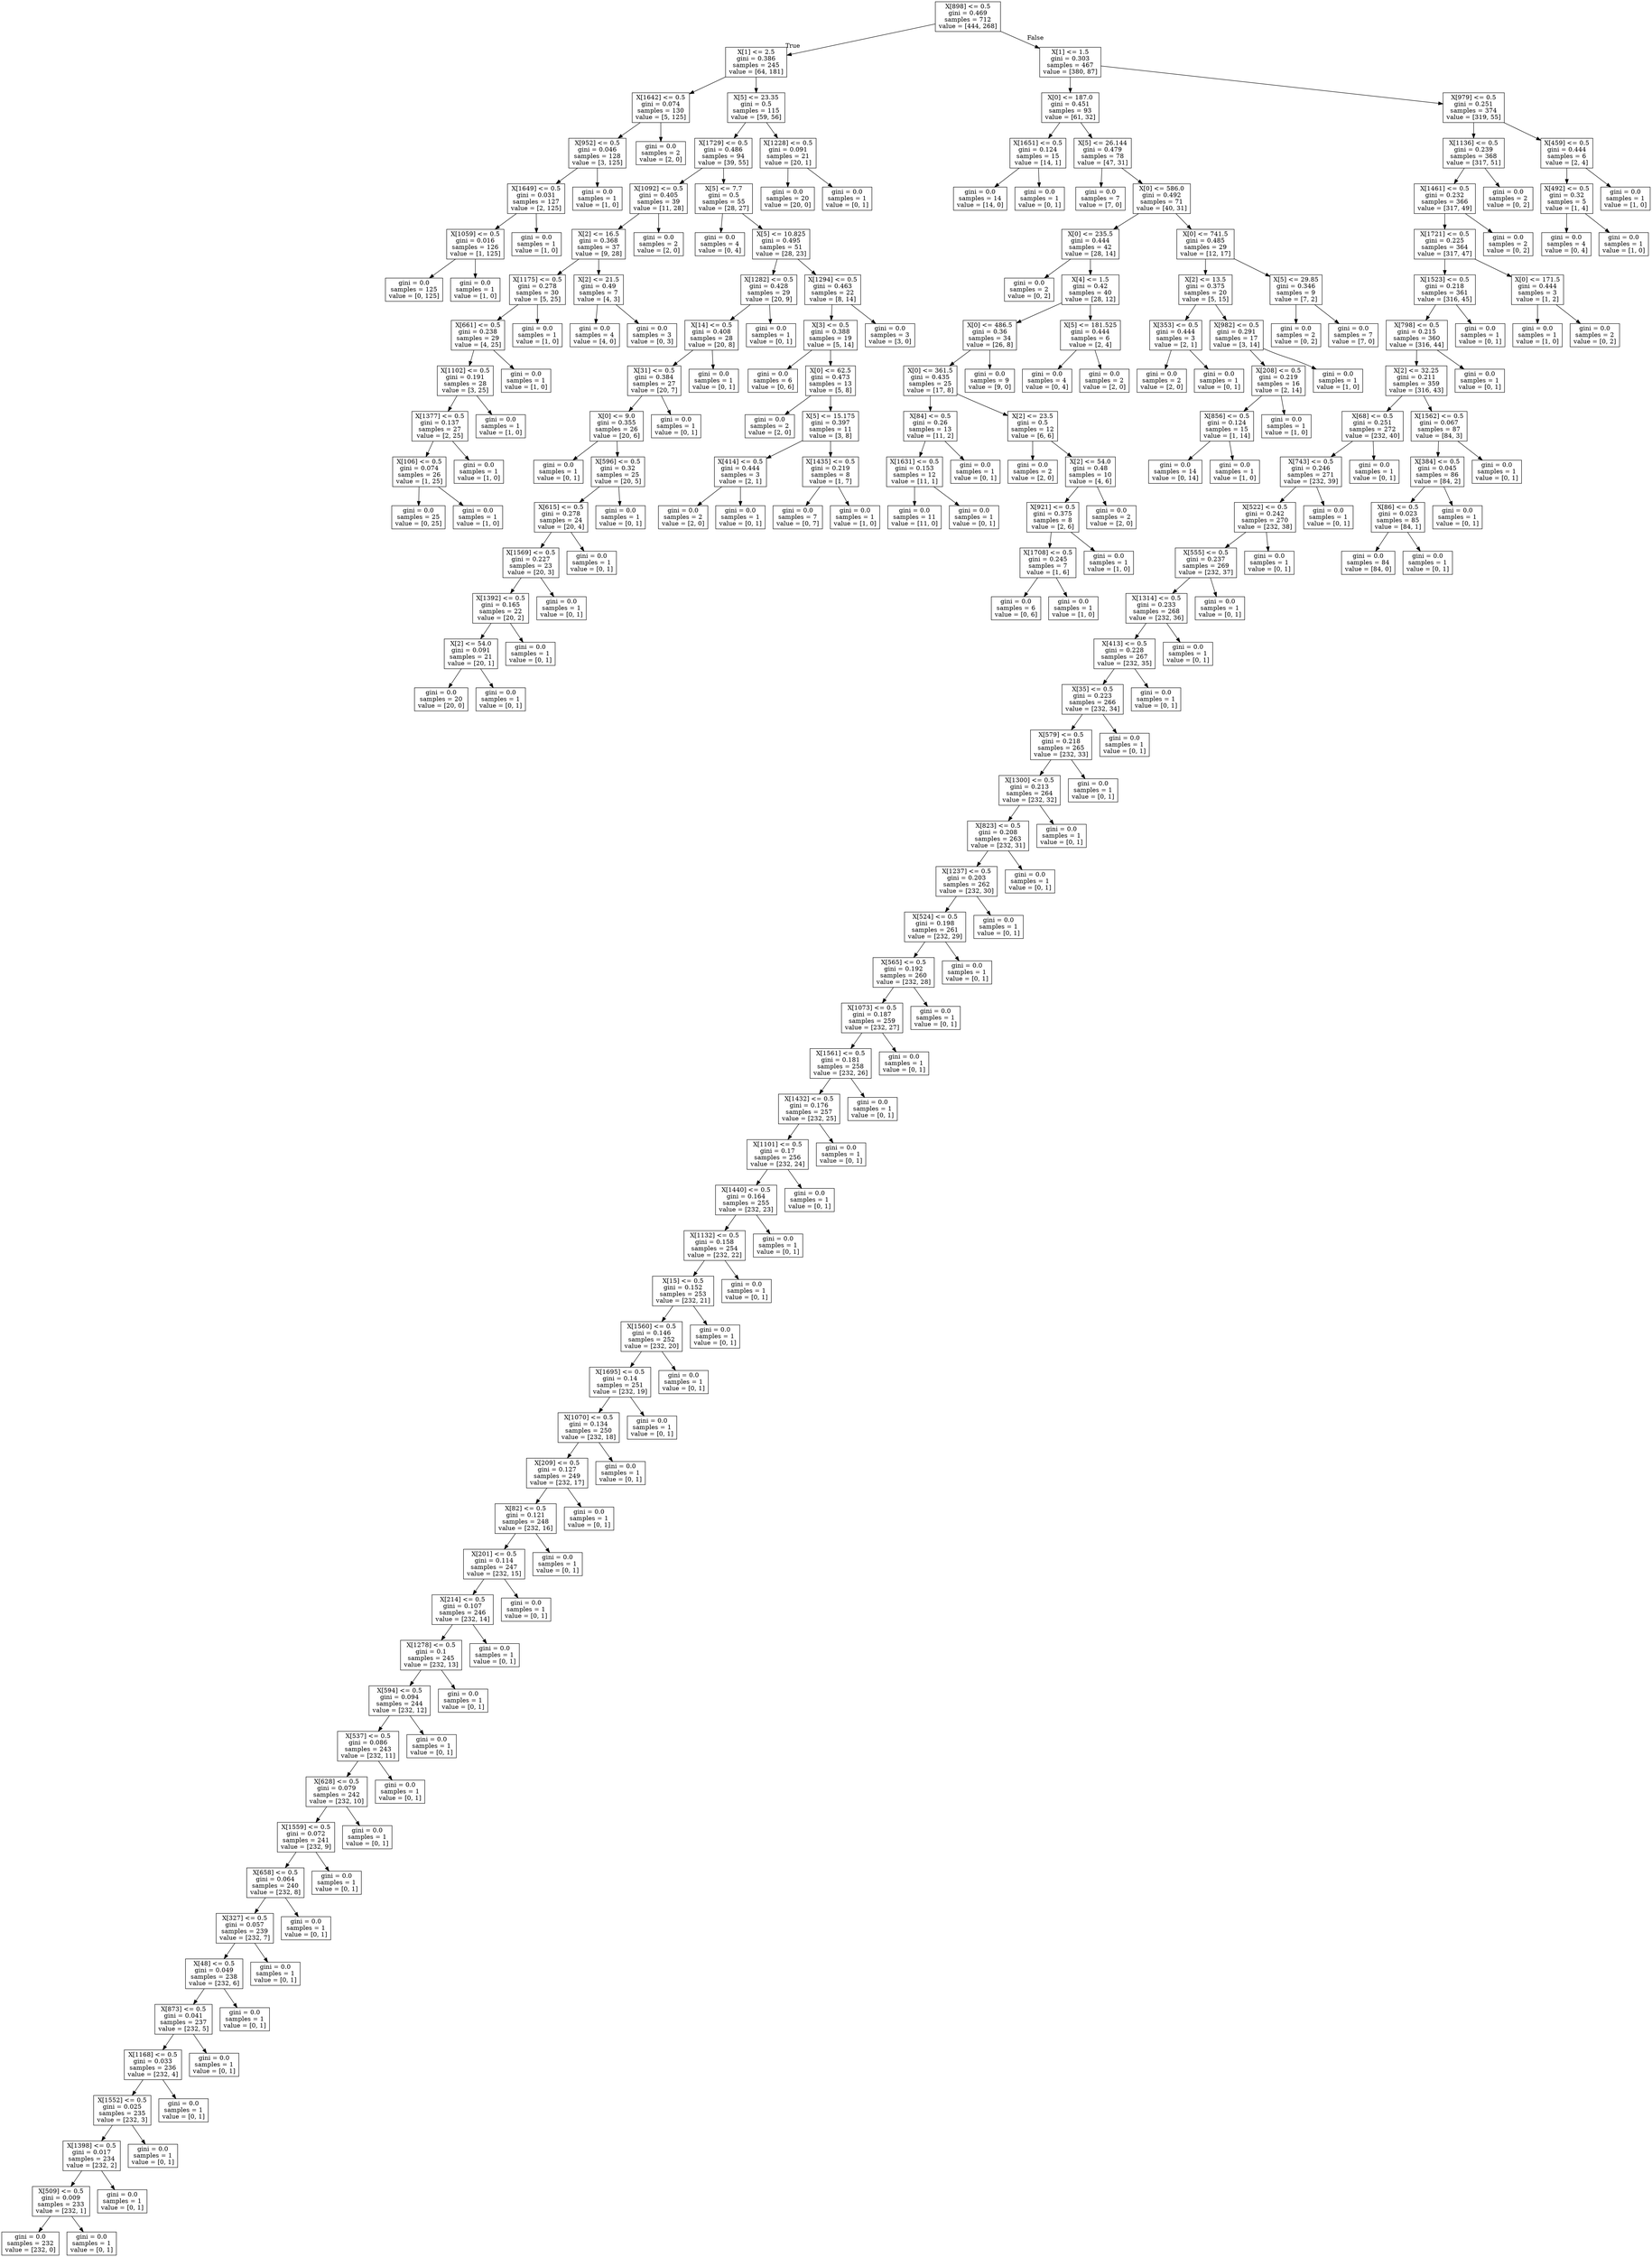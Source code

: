digraph Tree {
node [shape=box] ;
0 [label="X[898] <= 0.5\ngini = 0.469\nsamples = 712\nvalue = [444, 268]"] ;
1 [label="X[1] <= 2.5\ngini = 0.386\nsamples = 245\nvalue = [64, 181]"] ;
0 -> 1 [labeldistance=2.5, labelangle=45, headlabel="True"] ;
2 [label="X[1642] <= 0.5\ngini = 0.074\nsamples = 130\nvalue = [5, 125]"] ;
1 -> 2 ;
3 [label="X[952] <= 0.5\ngini = 0.046\nsamples = 128\nvalue = [3, 125]"] ;
2 -> 3 ;
4 [label="X[1649] <= 0.5\ngini = 0.031\nsamples = 127\nvalue = [2, 125]"] ;
3 -> 4 ;
5 [label="X[1059] <= 0.5\ngini = 0.016\nsamples = 126\nvalue = [1, 125]"] ;
4 -> 5 ;
6 [label="gini = 0.0\nsamples = 125\nvalue = [0, 125]"] ;
5 -> 6 ;
7 [label="gini = 0.0\nsamples = 1\nvalue = [1, 0]"] ;
5 -> 7 ;
8 [label="gini = 0.0\nsamples = 1\nvalue = [1, 0]"] ;
4 -> 8 ;
9 [label="gini = 0.0\nsamples = 1\nvalue = [1, 0]"] ;
3 -> 9 ;
10 [label="gini = 0.0\nsamples = 2\nvalue = [2, 0]"] ;
2 -> 10 ;
11 [label="X[5] <= 23.35\ngini = 0.5\nsamples = 115\nvalue = [59, 56]"] ;
1 -> 11 ;
12 [label="X[1729] <= 0.5\ngini = 0.486\nsamples = 94\nvalue = [39, 55]"] ;
11 -> 12 ;
13 [label="X[1092] <= 0.5\ngini = 0.405\nsamples = 39\nvalue = [11, 28]"] ;
12 -> 13 ;
14 [label="X[2] <= 16.5\ngini = 0.368\nsamples = 37\nvalue = [9, 28]"] ;
13 -> 14 ;
15 [label="X[1175] <= 0.5\ngini = 0.278\nsamples = 30\nvalue = [5, 25]"] ;
14 -> 15 ;
16 [label="X[661] <= 0.5\ngini = 0.238\nsamples = 29\nvalue = [4, 25]"] ;
15 -> 16 ;
17 [label="X[1102] <= 0.5\ngini = 0.191\nsamples = 28\nvalue = [3, 25]"] ;
16 -> 17 ;
18 [label="X[1377] <= 0.5\ngini = 0.137\nsamples = 27\nvalue = [2, 25]"] ;
17 -> 18 ;
19 [label="X[106] <= 0.5\ngini = 0.074\nsamples = 26\nvalue = [1, 25]"] ;
18 -> 19 ;
20 [label="gini = 0.0\nsamples = 25\nvalue = [0, 25]"] ;
19 -> 20 ;
21 [label="gini = 0.0\nsamples = 1\nvalue = [1, 0]"] ;
19 -> 21 ;
22 [label="gini = 0.0\nsamples = 1\nvalue = [1, 0]"] ;
18 -> 22 ;
23 [label="gini = 0.0\nsamples = 1\nvalue = [1, 0]"] ;
17 -> 23 ;
24 [label="gini = 0.0\nsamples = 1\nvalue = [1, 0]"] ;
16 -> 24 ;
25 [label="gini = 0.0\nsamples = 1\nvalue = [1, 0]"] ;
15 -> 25 ;
26 [label="X[2] <= 21.5\ngini = 0.49\nsamples = 7\nvalue = [4, 3]"] ;
14 -> 26 ;
27 [label="gini = 0.0\nsamples = 4\nvalue = [4, 0]"] ;
26 -> 27 ;
28 [label="gini = 0.0\nsamples = 3\nvalue = [0, 3]"] ;
26 -> 28 ;
29 [label="gini = 0.0\nsamples = 2\nvalue = [2, 0]"] ;
13 -> 29 ;
30 [label="X[5] <= 7.7\ngini = 0.5\nsamples = 55\nvalue = [28, 27]"] ;
12 -> 30 ;
31 [label="gini = 0.0\nsamples = 4\nvalue = [0, 4]"] ;
30 -> 31 ;
32 [label="X[5] <= 10.825\ngini = 0.495\nsamples = 51\nvalue = [28, 23]"] ;
30 -> 32 ;
33 [label="X[1282] <= 0.5\ngini = 0.428\nsamples = 29\nvalue = [20, 9]"] ;
32 -> 33 ;
34 [label="X[14] <= 0.5\ngini = 0.408\nsamples = 28\nvalue = [20, 8]"] ;
33 -> 34 ;
35 [label="X[31] <= 0.5\ngini = 0.384\nsamples = 27\nvalue = [20, 7]"] ;
34 -> 35 ;
36 [label="X[0] <= 9.0\ngini = 0.355\nsamples = 26\nvalue = [20, 6]"] ;
35 -> 36 ;
37 [label="gini = 0.0\nsamples = 1\nvalue = [0, 1]"] ;
36 -> 37 ;
38 [label="X[596] <= 0.5\ngini = 0.32\nsamples = 25\nvalue = [20, 5]"] ;
36 -> 38 ;
39 [label="X[615] <= 0.5\ngini = 0.278\nsamples = 24\nvalue = [20, 4]"] ;
38 -> 39 ;
40 [label="X[1569] <= 0.5\ngini = 0.227\nsamples = 23\nvalue = [20, 3]"] ;
39 -> 40 ;
41 [label="X[1392] <= 0.5\ngini = 0.165\nsamples = 22\nvalue = [20, 2]"] ;
40 -> 41 ;
42 [label="X[2] <= 54.0\ngini = 0.091\nsamples = 21\nvalue = [20, 1]"] ;
41 -> 42 ;
43 [label="gini = 0.0\nsamples = 20\nvalue = [20, 0]"] ;
42 -> 43 ;
44 [label="gini = 0.0\nsamples = 1\nvalue = [0, 1]"] ;
42 -> 44 ;
45 [label="gini = 0.0\nsamples = 1\nvalue = [0, 1]"] ;
41 -> 45 ;
46 [label="gini = 0.0\nsamples = 1\nvalue = [0, 1]"] ;
40 -> 46 ;
47 [label="gini = 0.0\nsamples = 1\nvalue = [0, 1]"] ;
39 -> 47 ;
48 [label="gini = 0.0\nsamples = 1\nvalue = [0, 1]"] ;
38 -> 48 ;
49 [label="gini = 0.0\nsamples = 1\nvalue = [0, 1]"] ;
35 -> 49 ;
50 [label="gini = 0.0\nsamples = 1\nvalue = [0, 1]"] ;
34 -> 50 ;
51 [label="gini = 0.0\nsamples = 1\nvalue = [0, 1]"] ;
33 -> 51 ;
52 [label="X[1294] <= 0.5\ngini = 0.463\nsamples = 22\nvalue = [8, 14]"] ;
32 -> 52 ;
53 [label="X[3] <= 0.5\ngini = 0.388\nsamples = 19\nvalue = [5, 14]"] ;
52 -> 53 ;
54 [label="gini = 0.0\nsamples = 6\nvalue = [0, 6]"] ;
53 -> 54 ;
55 [label="X[0] <= 62.5\ngini = 0.473\nsamples = 13\nvalue = [5, 8]"] ;
53 -> 55 ;
56 [label="gini = 0.0\nsamples = 2\nvalue = [2, 0]"] ;
55 -> 56 ;
57 [label="X[5] <= 15.175\ngini = 0.397\nsamples = 11\nvalue = [3, 8]"] ;
55 -> 57 ;
58 [label="X[414] <= 0.5\ngini = 0.444\nsamples = 3\nvalue = [2, 1]"] ;
57 -> 58 ;
59 [label="gini = 0.0\nsamples = 2\nvalue = [2, 0]"] ;
58 -> 59 ;
60 [label="gini = 0.0\nsamples = 1\nvalue = [0, 1]"] ;
58 -> 60 ;
61 [label="X[1435] <= 0.5\ngini = 0.219\nsamples = 8\nvalue = [1, 7]"] ;
57 -> 61 ;
62 [label="gini = 0.0\nsamples = 7\nvalue = [0, 7]"] ;
61 -> 62 ;
63 [label="gini = 0.0\nsamples = 1\nvalue = [1, 0]"] ;
61 -> 63 ;
64 [label="gini = 0.0\nsamples = 3\nvalue = [3, 0]"] ;
52 -> 64 ;
65 [label="X[1228] <= 0.5\ngini = 0.091\nsamples = 21\nvalue = [20, 1]"] ;
11 -> 65 ;
66 [label="gini = 0.0\nsamples = 20\nvalue = [20, 0]"] ;
65 -> 66 ;
67 [label="gini = 0.0\nsamples = 1\nvalue = [0, 1]"] ;
65 -> 67 ;
68 [label="X[1] <= 1.5\ngini = 0.303\nsamples = 467\nvalue = [380, 87]"] ;
0 -> 68 [labeldistance=2.5, labelangle=-45, headlabel="False"] ;
69 [label="X[0] <= 187.0\ngini = 0.451\nsamples = 93\nvalue = [61, 32]"] ;
68 -> 69 ;
70 [label="X[1651] <= 0.5\ngini = 0.124\nsamples = 15\nvalue = [14, 1]"] ;
69 -> 70 ;
71 [label="gini = 0.0\nsamples = 14\nvalue = [14, 0]"] ;
70 -> 71 ;
72 [label="gini = 0.0\nsamples = 1\nvalue = [0, 1]"] ;
70 -> 72 ;
73 [label="X[5] <= 26.144\ngini = 0.479\nsamples = 78\nvalue = [47, 31]"] ;
69 -> 73 ;
74 [label="gini = 0.0\nsamples = 7\nvalue = [7, 0]"] ;
73 -> 74 ;
75 [label="X[0] <= 586.0\ngini = 0.492\nsamples = 71\nvalue = [40, 31]"] ;
73 -> 75 ;
76 [label="X[0] <= 235.5\ngini = 0.444\nsamples = 42\nvalue = [28, 14]"] ;
75 -> 76 ;
77 [label="gini = 0.0\nsamples = 2\nvalue = [0, 2]"] ;
76 -> 77 ;
78 [label="X[4] <= 1.5\ngini = 0.42\nsamples = 40\nvalue = [28, 12]"] ;
76 -> 78 ;
79 [label="X[0] <= 486.5\ngini = 0.36\nsamples = 34\nvalue = [26, 8]"] ;
78 -> 79 ;
80 [label="X[0] <= 361.5\ngini = 0.435\nsamples = 25\nvalue = [17, 8]"] ;
79 -> 80 ;
81 [label="X[84] <= 0.5\ngini = 0.26\nsamples = 13\nvalue = [11, 2]"] ;
80 -> 81 ;
82 [label="X[1631] <= 0.5\ngini = 0.153\nsamples = 12\nvalue = [11, 1]"] ;
81 -> 82 ;
83 [label="gini = 0.0\nsamples = 11\nvalue = [11, 0]"] ;
82 -> 83 ;
84 [label="gini = 0.0\nsamples = 1\nvalue = [0, 1]"] ;
82 -> 84 ;
85 [label="gini = 0.0\nsamples = 1\nvalue = [0, 1]"] ;
81 -> 85 ;
86 [label="X[2] <= 23.5\ngini = 0.5\nsamples = 12\nvalue = [6, 6]"] ;
80 -> 86 ;
87 [label="gini = 0.0\nsamples = 2\nvalue = [2, 0]"] ;
86 -> 87 ;
88 [label="X[2] <= 54.0\ngini = 0.48\nsamples = 10\nvalue = [4, 6]"] ;
86 -> 88 ;
89 [label="X[921] <= 0.5\ngini = 0.375\nsamples = 8\nvalue = [2, 6]"] ;
88 -> 89 ;
90 [label="X[1708] <= 0.5\ngini = 0.245\nsamples = 7\nvalue = [1, 6]"] ;
89 -> 90 ;
91 [label="gini = 0.0\nsamples = 6\nvalue = [0, 6]"] ;
90 -> 91 ;
92 [label="gini = 0.0\nsamples = 1\nvalue = [1, 0]"] ;
90 -> 92 ;
93 [label="gini = 0.0\nsamples = 1\nvalue = [1, 0]"] ;
89 -> 93 ;
94 [label="gini = 0.0\nsamples = 2\nvalue = [2, 0]"] ;
88 -> 94 ;
95 [label="gini = 0.0\nsamples = 9\nvalue = [9, 0]"] ;
79 -> 95 ;
96 [label="X[5] <= 181.525\ngini = 0.444\nsamples = 6\nvalue = [2, 4]"] ;
78 -> 96 ;
97 [label="gini = 0.0\nsamples = 4\nvalue = [0, 4]"] ;
96 -> 97 ;
98 [label="gini = 0.0\nsamples = 2\nvalue = [2, 0]"] ;
96 -> 98 ;
99 [label="X[0] <= 741.5\ngini = 0.485\nsamples = 29\nvalue = [12, 17]"] ;
75 -> 99 ;
100 [label="X[2] <= 13.5\ngini = 0.375\nsamples = 20\nvalue = [5, 15]"] ;
99 -> 100 ;
101 [label="X[353] <= 0.5\ngini = 0.444\nsamples = 3\nvalue = [2, 1]"] ;
100 -> 101 ;
102 [label="gini = 0.0\nsamples = 2\nvalue = [2, 0]"] ;
101 -> 102 ;
103 [label="gini = 0.0\nsamples = 1\nvalue = [0, 1]"] ;
101 -> 103 ;
104 [label="X[982] <= 0.5\ngini = 0.291\nsamples = 17\nvalue = [3, 14]"] ;
100 -> 104 ;
105 [label="X[208] <= 0.5\ngini = 0.219\nsamples = 16\nvalue = [2, 14]"] ;
104 -> 105 ;
106 [label="X[856] <= 0.5\ngini = 0.124\nsamples = 15\nvalue = [1, 14]"] ;
105 -> 106 ;
107 [label="gini = 0.0\nsamples = 14\nvalue = [0, 14]"] ;
106 -> 107 ;
108 [label="gini = 0.0\nsamples = 1\nvalue = [1, 0]"] ;
106 -> 108 ;
109 [label="gini = 0.0\nsamples = 1\nvalue = [1, 0]"] ;
105 -> 109 ;
110 [label="gini = 0.0\nsamples = 1\nvalue = [1, 0]"] ;
104 -> 110 ;
111 [label="X[5] <= 29.85\ngini = 0.346\nsamples = 9\nvalue = [7, 2]"] ;
99 -> 111 ;
112 [label="gini = 0.0\nsamples = 2\nvalue = [0, 2]"] ;
111 -> 112 ;
113 [label="gini = 0.0\nsamples = 7\nvalue = [7, 0]"] ;
111 -> 113 ;
114 [label="X[979] <= 0.5\ngini = 0.251\nsamples = 374\nvalue = [319, 55]"] ;
68 -> 114 ;
115 [label="X[1136] <= 0.5\ngini = 0.239\nsamples = 368\nvalue = [317, 51]"] ;
114 -> 115 ;
116 [label="X[1461] <= 0.5\ngini = 0.232\nsamples = 366\nvalue = [317, 49]"] ;
115 -> 116 ;
117 [label="X[1721] <= 0.5\ngini = 0.225\nsamples = 364\nvalue = [317, 47]"] ;
116 -> 117 ;
118 [label="X[1523] <= 0.5\ngini = 0.218\nsamples = 361\nvalue = [316, 45]"] ;
117 -> 118 ;
119 [label="X[798] <= 0.5\ngini = 0.215\nsamples = 360\nvalue = [316, 44]"] ;
118 -> 119 ;
120 [label="X[2] <= 32.25\ngini = 0.211\nsamples = 359\nvalue = [316, 43]"] ;
119 -> 120 ;
121 [label="X[68] <= 0.5\ngini = 0.251\nsamples = 272\nvalue = [232, 40]"] ;
120 -> 121 ;
122 [label="X[743] <= 0.5\ngini = 0.246\nsamples = 271\nvalue = [232, 39]"] ;
121 -> 122 ;
123 [label="X[522] <= 0.5\ngini = 0.242\nsamples = 270\nvalue = [232, 38]"] ;
122 -> 123 ;
124 [label="X[555] <= 0.5\ngini = 0.237\nsamples = 269\nvalue = [232, 37]"] ;
123 -> 124 ;
125 [label="X[1314] <= 0.5\ngini = 0.233\nsamples = 268\nvalue = [232, 36]"] ;
124 -> 125 ;
126 [label="X[413] <= 0.5\ngini = 0.228\nsamples = 267\nvalue = [232, 35]"] ;
125 -> 126 ;
127 [label="X[35] <= 0.5\ngini = 0.223\nsamples = 266\nvalue = [232, 34]"] ;
126 -> 127 ;
128 [label="X[579] <= 0.5\ngini = 0.218\nsamples = 265\nvalue = [232, 33]"] ;
127 -> 128 ;
129 [label="X[1300] <= 0.5\ngini = 0.213\nsamples = 264\nvalue = [232, 32]"] ;
128 -> 129 ;
130 [label="X[823] <= 0.5\ngini = 0.208\nsamples = 263\nvalue = [232, 31]"] ;
129 -> 130 ;
131 [label="X[1237] <= 0.5\ngini = 0.203\nsamples = 262\nvalue = [232, 30]"] ;
130 -> 131 ;
132 [label="X[524] <= 0.5\ngini = 0.198\nsamples = 261\nvalue = [232, 29]"] ;
131 -> 132 ;
133 [label="X[565] <= 0.5\ngini = 0.192\nsamples = 260\nvalue = [232, 28]"] ;
132 -> 133 ;
134 [label="X[1073] <= 0.5\ngini = 0.187\nsamples = 259\nvalue = [232, 27]"] ;
133 -> 134 ;
135 [label="X[1561] <= 0.5\ngini = 0.181\nsamples = 258\nvalue = [232, 26]"] ;
134 -> 135 ;
136 [label="X[1432] <= 0.5\ngini = 0.176\nsamples = 257\nvalue = [232, 25]"] ;
135 -> 136 ;
137 [label="X[1101] <= 0.5\ngini = 0.17\nsamples = 256\nvalue = [232, 24]"] ;
136 -> 137 ;
138 [label="X[1440] <= 0.5\ngini = 0.164\nsamples = 255\nvalue = [232, 23]"] ;
137 -> 138 ;
139 [label="X[1132] <= 0.5\ngini = 0.158\nsamples = 254\nvalue = [232, 22]"] ;
138 -> 139 ;
140 [label="X[15] <= 0.5\ngini = 0.152\nsamples = 253\nvalue = [232, 21]"] ;
139 -> 140 ;
141 [label="X[1560] <= 0.5\ngini = 0.146\nsamples = 252\nvalue = [232, 20]"] ;
140 -> 141 ;
142 [label="X[1695] <= 0.5\ngini = 0.14\nsamples = 251\nvalue = [232, 19]"] ;
141 -> 142 ;
143 [label="X[1070] <= 0.5\ngini = 0.134\nsamples = 250\nvalue = [232, 18]"] ;
142 -> 143 ;
144 [label="X[209] <= 0.5\ngini = 0.127\nsamples = 249\nvalue = [232, 17]"] ;
143 -> 144 ;
145 [label="X[82] <= 0.5\ngini = 0.121\nsamples = 248\nvalue = [232, 16]"] ;
144 -> 145 ;
146 [label="X[201] <= 0.5\ngini = 0.114\nsamples = 247\nvalue = [232, 15]"] ;
145 -> 146 ;
147 [label="X[214] <= 0.5\ngini = 0.107\nsamples = 246\nvalue = [232, 14]"] ;
146 -> 147 ;
148 [label="X[1278] <= 0.5\ngini = 0.1\nsamples = 245\nvalue = [232, 13]"] ;
147 -> 148 ;
149 [label="X[594] <= 0.5\ngini = 0.094\nsamples = 244\nvalue = [232, 12]"] ;
148 -> 149 ;
150 [label="X[537] <= 0.5\ngini = 0.086\nsamples = 243\nvalue = [232, 11]"] ;
149 -> 150 ;
151 [label="X[628] <= 0.5\ngini = 0.079\nsamples = 242\nvalue = [232, 10]"] ;
150 -> 151 ;
152 [label="X[1559] <= 0.5\ngini = 0.072\nsamples = 241\nvalue = [232, 9]"] ;
151 -> 152 ;
153 [label="X[658] <= 0.5\ngini = 0.064\nsamples = 240\nvalue = [232, 8]"] ;
152 -> 153 ;
154 [label="X[327] <= 0.5\ngini = 0.057\nsamples = 239\nvalue = [232, 7]"] ;
153 -> 154 ;
155 [label="X[48] <= 0.5\ngini = 0.049\nsamples = 238\nvalue = [232, 6]"] ;
154 -> 155 ;
156 [label="X[873] <= 0.5\ngini = 0.041\nsamples = 237\nvalue = [232, 5]"] ;
155 -> 156 ;
157 [label="X[1168] <= 0.5\ngini = 0.033\nsamples = 236\nvalue = [232, 4]"] ;
156 -> 157 ;
158 [label="X[1552] <= 0.5\ngini = 0.025\nsamples = 235\nvalue = [232, 3]"] ;
157 -> 158 ;
159 [label="X[1398] <= 0.5\ngini = 0.017\nsamples = 234\nvalue = [232, 2]"] ;
158 -> 159 ;
160 [label="X[509] <= 0.5\ngini = 0.009\nsamples = 233\nvalue = [232, 1]"] ;
159 -> 160 ;
161 [label="gini = 0.0\nsamples = 232\nvalue = [232, 0]"] ;
160 -> 161 ;
162 [label="gini = 0.0\nsamples = 1\nvalue = [0, 1]"] ;
160 -> 162 ;
163 [label="gini = 0.0\nsamples = 1\nvalue = [0, 1]"] ;
159 -> 163 ;
164 [label="gini = 0.0\nsamples = 1\nvalue = [0, 1]"] ;
158 -> 164 ;
165 [label="gini = 0.0\nsamples = 1\nvalue = [0, 1]"] ;
157 -> 165 ;
166 [label="gini = 0.0\nsamples = 1\nvalue = [0, 1]"] ;
156 -> 166 ;
167 [label="gini = 0.0\nsamples = 1\nvalue = [0, 1]"] ;
155 -> 167 ;
168 [label="gini = 0.0\nsamples = 1\nvalue = [0, 1]"] ;
154 -> 168 ;
169 [label="gini = 0.0\nsamples = 1\nvalue = [0, 1]"] ;
153 -> 169 ;
170 [label="gini = 0.0\nsamples = 1\nvalue = [0, 1]"] ;
152 -> 170 ;
171 [label="gini = 0.0\nsamples = 1\nvalue = [0, 1]"] ;
151 -> 171 ;
172 [label="gini = 0.0\nsamples = 1\nvalue = [0, 1]"] ;
150 -> 172 ;
173 [label="gini = 0.0\nsamples = 1\nvalue = [0, 1]"] ;
149 -> 173 ;
174 [label="gini = 0.0\nsamples = 1\nvalue = [0, 1]"] ;
148 -> 174 ;
175 [label="gini = 0.0\nsamples = 1\nvalue = [0, 1]"] ;
147 -> 175 ;
176 [label="gini = 0.0\nsamples = 1\nvalue = [0, 1]"] ;
146 -> 176 ;
177 [label="gini = 0.0\nsamples = 1\nvalue = [0, 1]"] ;
145 -> 177 ;
178 [label="gini = 0.0\nsamples = 1\nvalue = [0, 1]"] ;
144 -> 178 ;
179 [label="gini = 0.0\nsamples = 1\nvalue = [0, 1]"] ;
143 -> 179 ;
180 [label="gini = 0.0\nsamples = 1\nvalue = [0, 1]"] ;
142 -> 180 ;
181 [label="gini = 0.0\nsamples = 1\nvalue = [0, 1]"] ;
141 -> 181 ;
182 [label="gini = 0.0\nsamples = 1\nvalue = [0, 1]"] ;
140 -> 182 ;
183 [label="gini = 0.0\nsamples = 1\nvalue = [0, 1]"] ;
139 -> 183 ;
184 [label="gini = 0.0\nsamples = 1\nvalue = [0, 1]"] ;
138 -> 184 ;
185 [label="gini = 0.0\nsamples = 1\nvalue = [0, 1]"] ;
137 -> 185 ;
186 [label="gini = 0.0\nsamples = 1\nvalue = [0, 1]"] ;
136 -> 186 ;
187 [label="gini = 0.0\nsamples = 1\nvalue = [0, 1]"] ;
135 -> 187 ;
188 [label="gini = 0.0\nsamples = 1\nvalue = [0, 1]"] ;
134 -> 188 ;
189 [label="gini = 0.0\nsamples = 1\nvalue = [0, 1]"] ;
133 -> 189 ;
190 [label="gini = 0.0\nsamples = 1\nvalue = [0, 1]"] ;
132 -> 190 ;
191 [label="gini = 0.0\nsamples = 1\nvalue = [0, 1]"] ;
131 -> 191 ;
192 [label="gini = 0.0\nsamples = 1\nvalue = [0, 1]"] ;
130 -> 192 ;
193 [label="gini = 0.0\nsamples = 1\nvalue = [0, 1]"] ;
129 -> 193 ;
194 [label="gini = 0.0\nsamples = 1\nvalue = [0, 1]"] ;
128 -> 194 ;
195 [label="gini = 0.0\nsamples = 1\nvalue = [0, 1]"] ;
127 -> 195 ;
196 [label="gini = 0.0\nsamples = 1\nvalue = [0, 1]"] ;
126 -> 196 ;
197 [label="gini = 0.0\nsamples = 1\nvalue = [0, 1]"] ;
125 -> 197 ;
198 [label="gini = 0.0\nsamples = 1\nvalue = [0, 1]"] ;
124 -> 198 ;
199 [label="gini = 0.0\nsamples = 1\nvalue = [0, 1]"] ;
123 -> 199 ;
200 [label="gini = 0.0\nsamples = 1\nvalue = [0, 1]"] ;
122 -> 200 ;
201 [label="gini = 0.0\nsamples = 1\nvalue = [0, 1]"] ;
121 -> 201 ;
202 [label="X[1562] <= 0.5\ngini = 0.067\nsamples = 87\nvalue = [84, 3]"] ;
120 -> 202 ;
203 [label="X[384] <= 0.5\ngini = 0.045\nsamples = 86\nvalue = [84, 2]"] ;
202 -> 203 ;
204 [label="X[86] <= 0.5\ngini = 0.023\nsamples = 85\nvalue = [84, 1]"] ;
203 -> 204 ;
205 [label="gini = 0.0\nsamples = 84\nvalue = [84, 0]"] ;
204 -> 205 ;
206 [label="gini = 0.0\nsamples = 1\nvalue = [0, 1]"] ;
204 -> 206 ;
207 [label="gini = 0.0\nsamples = 1\nvalue = [0, 1]"] ;
203 -> 207 ;
208 [label="gini = 0.0\nsamples = 1\nvalue = [0, 1]"] ;
202 -> 208 ;
209 [label="gini = 0.0\nsamples = 1\nvalue = [0, 1]"] ;
119 -> 209 ;
210 [label="gini = 0.0\nsamples = 1\nvalue = [0, 1]"] ;
118 -> 210 ;
211 [label="X[0] <= 171.5\ngini = 0.444\nsamples = 3\nvalue = [1, 2]"] ;
117 -> 211 ;
212 [label="gini = 0.0\nsamples = 1\nvalue = [1, 0]"] ;
211 -> 212 ;
213 [label="gini = 0.0\nsamples = 2\nvalue = [0, 2]"] ;
211 -> 213 ;
214 [label="gini = 0.0\nsamples = 2\nvalue = [0, 2]"] ;
116 -> 214 ;
215 [label="gini = 0.0\nsamples = 2\nvalue = [0, 2]"] ;
115 -> 215 ;
216 [label="X[459] <= 0.5\ngini = 0.444\nsamples = 6\nvalue = [2, 4]"] ;
114 -> 216 ;
217 [label="X[492] <= 0.5\ngini = 0.32\nsamples = 5\nvalue = [1, 4]"] ;
216 -> 217 ;
218 [label="gini = 0.0\nsamples = 4\nvalue = [0, 4]"] ;
217 -> 218 ;
219 [label="gini = 0.0\nsamples = 1\nvalue = [1, 0]"] ;
217 -> 219 ;
220 [label="gini = 0.0\nsamples = 1\nvalue = [1, 0]"] ;
216 -> 220 ;
}
